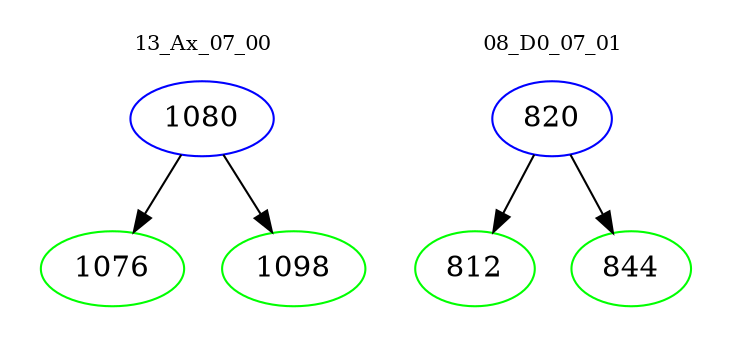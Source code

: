 digraph{
subgraph cluster_0 {
color = white
label = "13_Ax_07_00";
fontsize=10;
T0_1080 [label="1080", color="blue"]
T0_1080 -> T0_1076 [color="black"]
T0_1076 [label="1076", color="green"]
T0_1080 -> T0_1098 [color="black"]
T0_1098 [label="1098", color="green"]
}
subgraph cluster_1 {
color = white
label = "08_D0_07_01";
fontsize=10;
T1_820 [label="820", color="blue"]
T1_820 -> T1_812 [color="black"]
T1_812 [label="812", color="green"]
T1_820 -> T1_844 [color="black"]
T1_844 [label="844", color="green"]
}
}
